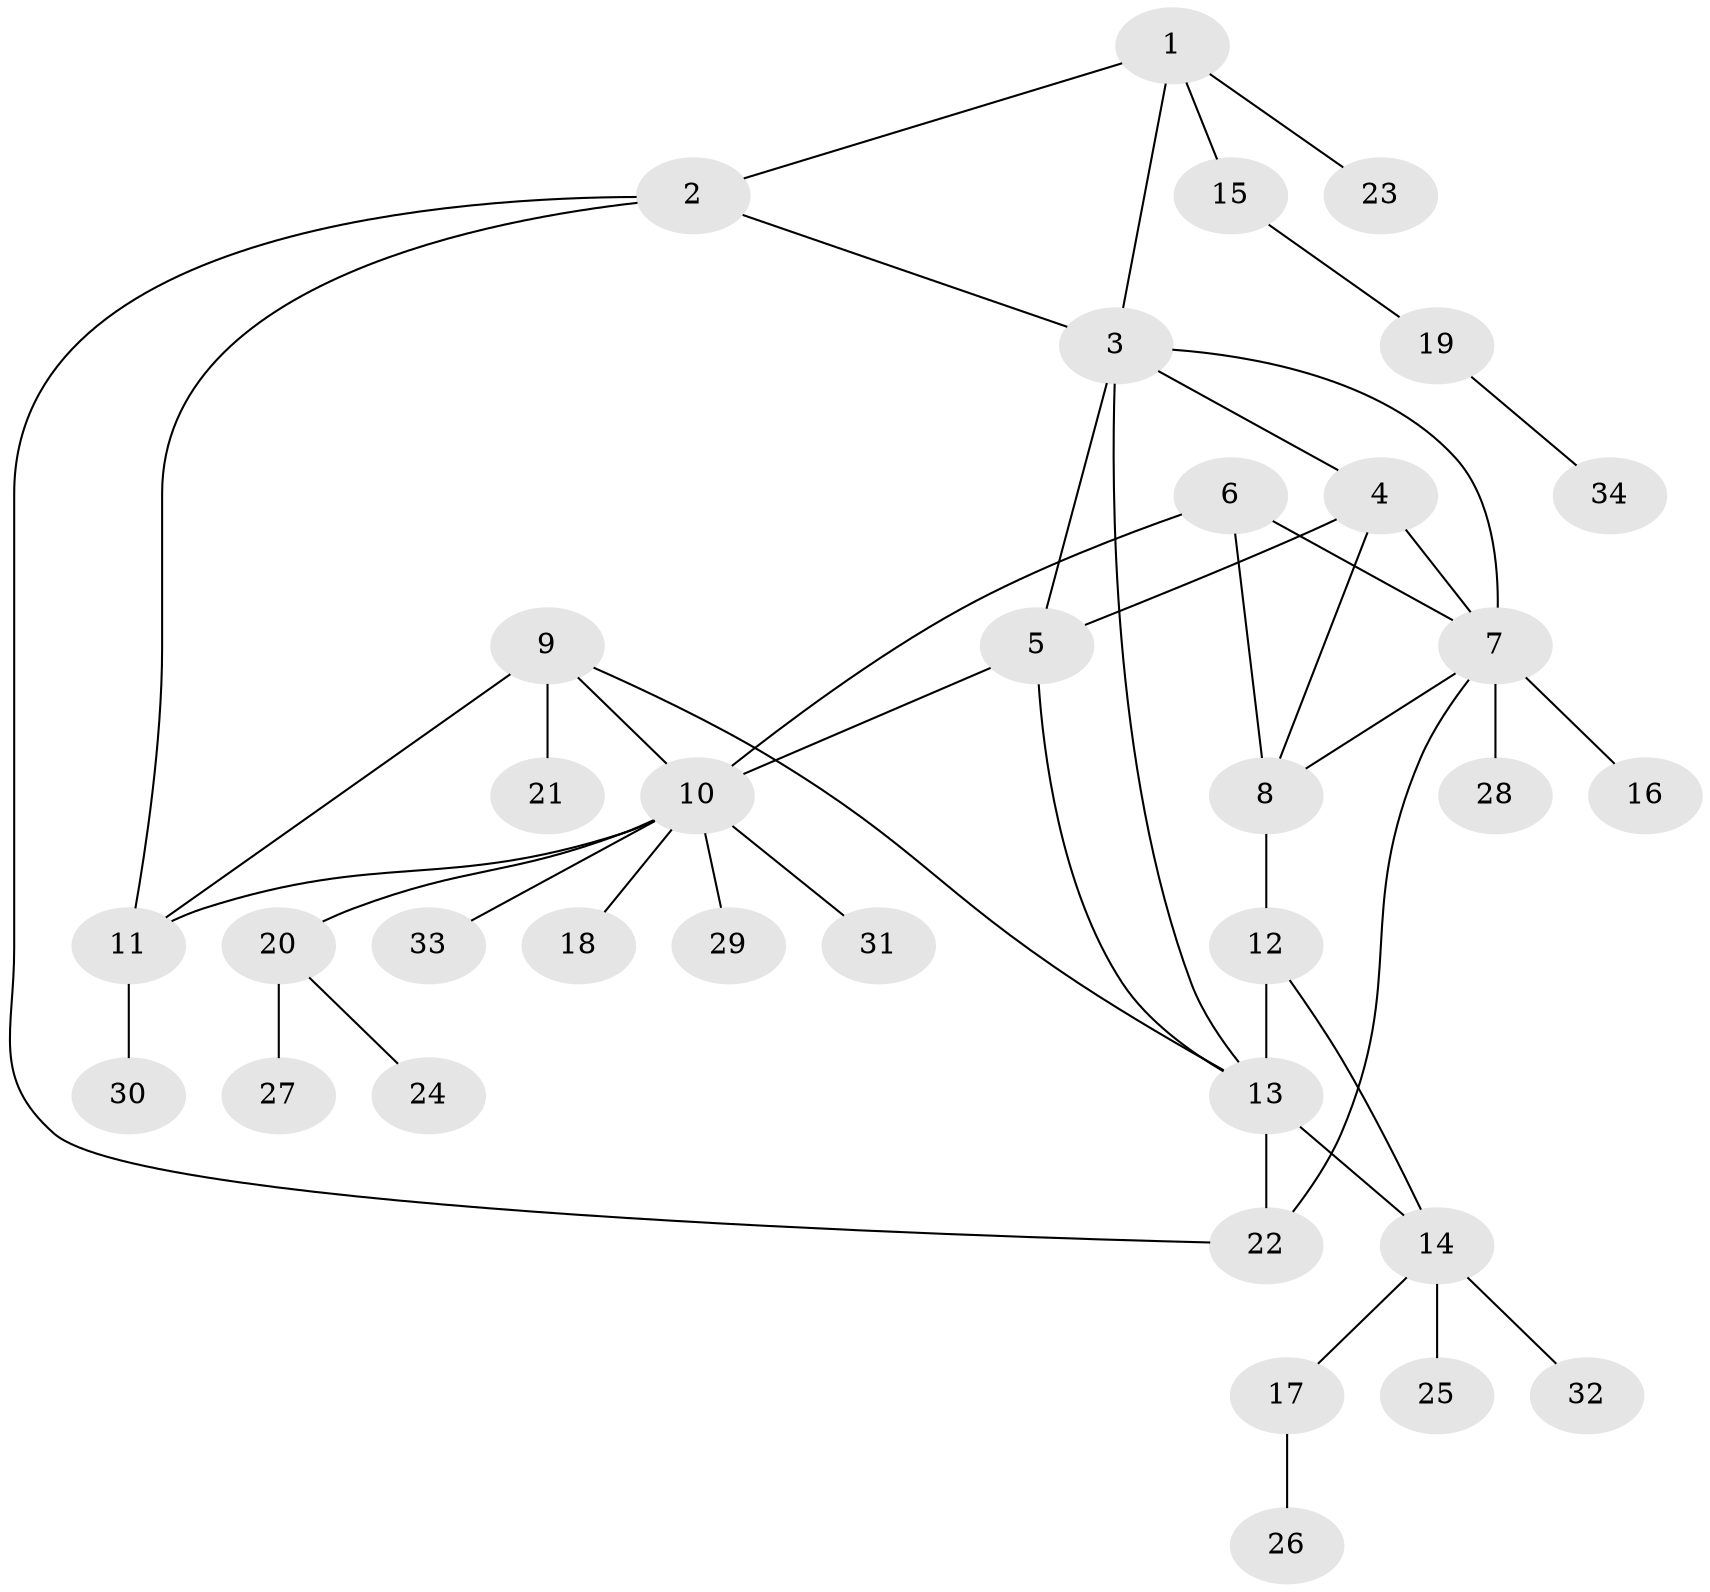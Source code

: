 // original degree distribution, {5: 0.07352941176470588, 7: 0.029411764705882353, 6: 0.04411764705882353, 3: 0.04411764705882353, 4: 0.04411764705882353, 11: 0.014705882352941176, 8: 0.014705882352941176, 10: 0.014705882352941176, 1: 0.6029411764705882, 2: 0.11764705882352941}
// Generated by graph-tools (version 1.1) at 2025/37/03/09/25 02:37:46]
// undirected, 34 vertices, 47 edges
graph export_dot {
graph [start="1"]
  node [color=gray90,style=filled];
  1;
  2;
  3;
  4;
  5;
  6;
  7;
  8;
  9;
  10;
  11;
  12;
  13;
  14;
  15;
  16;
  17;
  18;
  19;
  20;
  21;
  22;
  23;
  24;
  25;
  26;
  27;
  28;
  29;
  30;
  31;
  32;
  33;
  34;
  1 -- 2 [weight=1.0];
  1 -- 3 [weight=1.0];
  1 -- 15 [weight=1.0];
  1 -- 23 [weight=1.0];
  2 -- 3 [weight=1.0];
  2 -- 11 [weight=1.0];
  2 -- 22 [weight=1.0];
  3 -- 4 [weight=1.0];
  3 -- 5 [weight=1.0];
  3 -- 7 [weight=1.0];
  3 -- 13 [weight=1.0];
  4 -- 5 [weight=2.0];
  4 -- 7 [weight=1.0];
  4 -- 8 [weight=1.0];
  5 -- 10 [weight=1.0];
  5 -- 13 [weight=1.0];
  6 -- 7 [weight=1.0];
  6 -- 8 [weight=1.0];
  6 -- 10 [weight=1.0];
  7 -- 8 [weight=1.0];
  7 -- 16 [weight=4.0];
  7 -- 22 [weight=1.0];
  7 -- 28 [weight=1.0];
  8 -- 12 [weight=1.0];
  9 -- 10 [weight=1.0];
  9 -- 11 [weight=1.0];
  9 -- 13 [weight=1.0];
  9 -- 21 [weight=4.0];
  10 -- 11 [weight=1.0];
  10 -- 18 [weight=1.0];
  10 -- 20 [weight=1.0];
  10 -- 29 [weight=1.0];
  10 -- 31 [weight=1.0];
  10 -- 33 [weight=1.0];
  11 -- 30 [weight=1.0];
  12 -- 13 [weight=3.0];
  12 -- 14 [weight=1.0];
  13 -- 14 [weight=1.0];
  13 -- 22 [weight=1.0];
  14 -- 17 [weight=1.0];
  14 -- 25 [weight=1.0];
  14 -- 32 [weight=1.0];
  15 -- 19 [weight=1.0];
  17 -- 26 [weight=1.0];
  19 -- 34 [weight=1.0];
  20 -- 24 [weight=1.0];
  20 -- 27 [weight=1.0];
}
